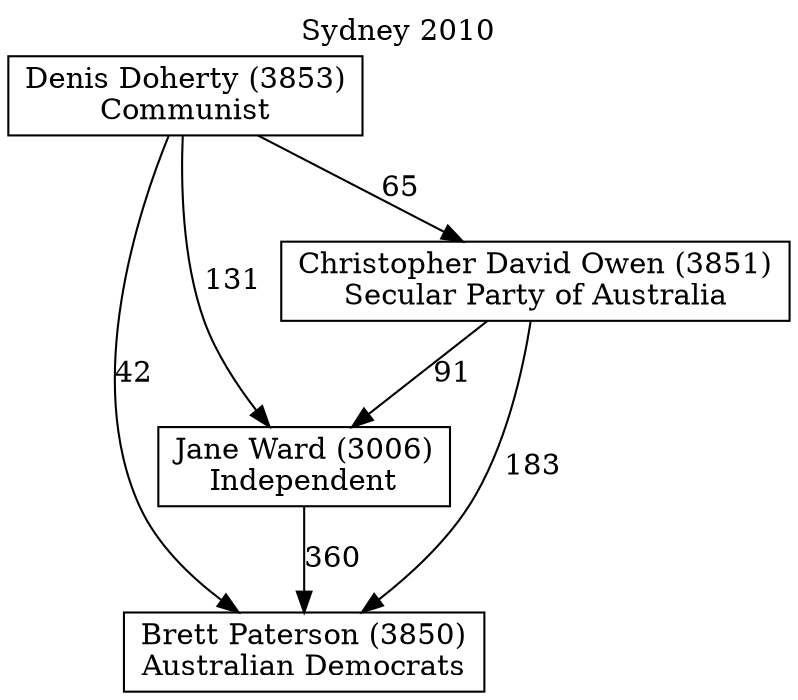 // House preference flow
digraph "Brett Paterson (3850)_Sydney_2010" {
	graph [label="Sydney 2010" labelloc=t mclimit=10]
	node [shape=box]
	"Brett Paterson (3850)" [label="Brett Paterson (3850)
Australian Democrats"]
	"Jane Ward (3006)" [label="Jane Ward (3006)
Independent"]
	"Christopher David Owen (3851)" [label="Christopher David Owen (3851)
Secular Party of Australia"]
	"Denis Doherty (3853)" [label="Denis Doherty (3853)
Communist"]
	"Jane Ward (3006)" -> "Brett Paterson (3850)" [label=360]
	"Christopher David Owen (3851)" -> "Jane Ward (3006)" [label=91]
	"Denis Doherty (3853)" -> "Christopher David Owen (3851)" [label=65]
	"Christopher David Owen (3851)" -> "Brett Paterson (3850)" [label=183]
	"Denis Doherty (3853)" -> "Brett Paterson (3850)" [label=42]
	"Denis Doherty (3853)" -> "Jane Ward (3006)" [label=131]
}
